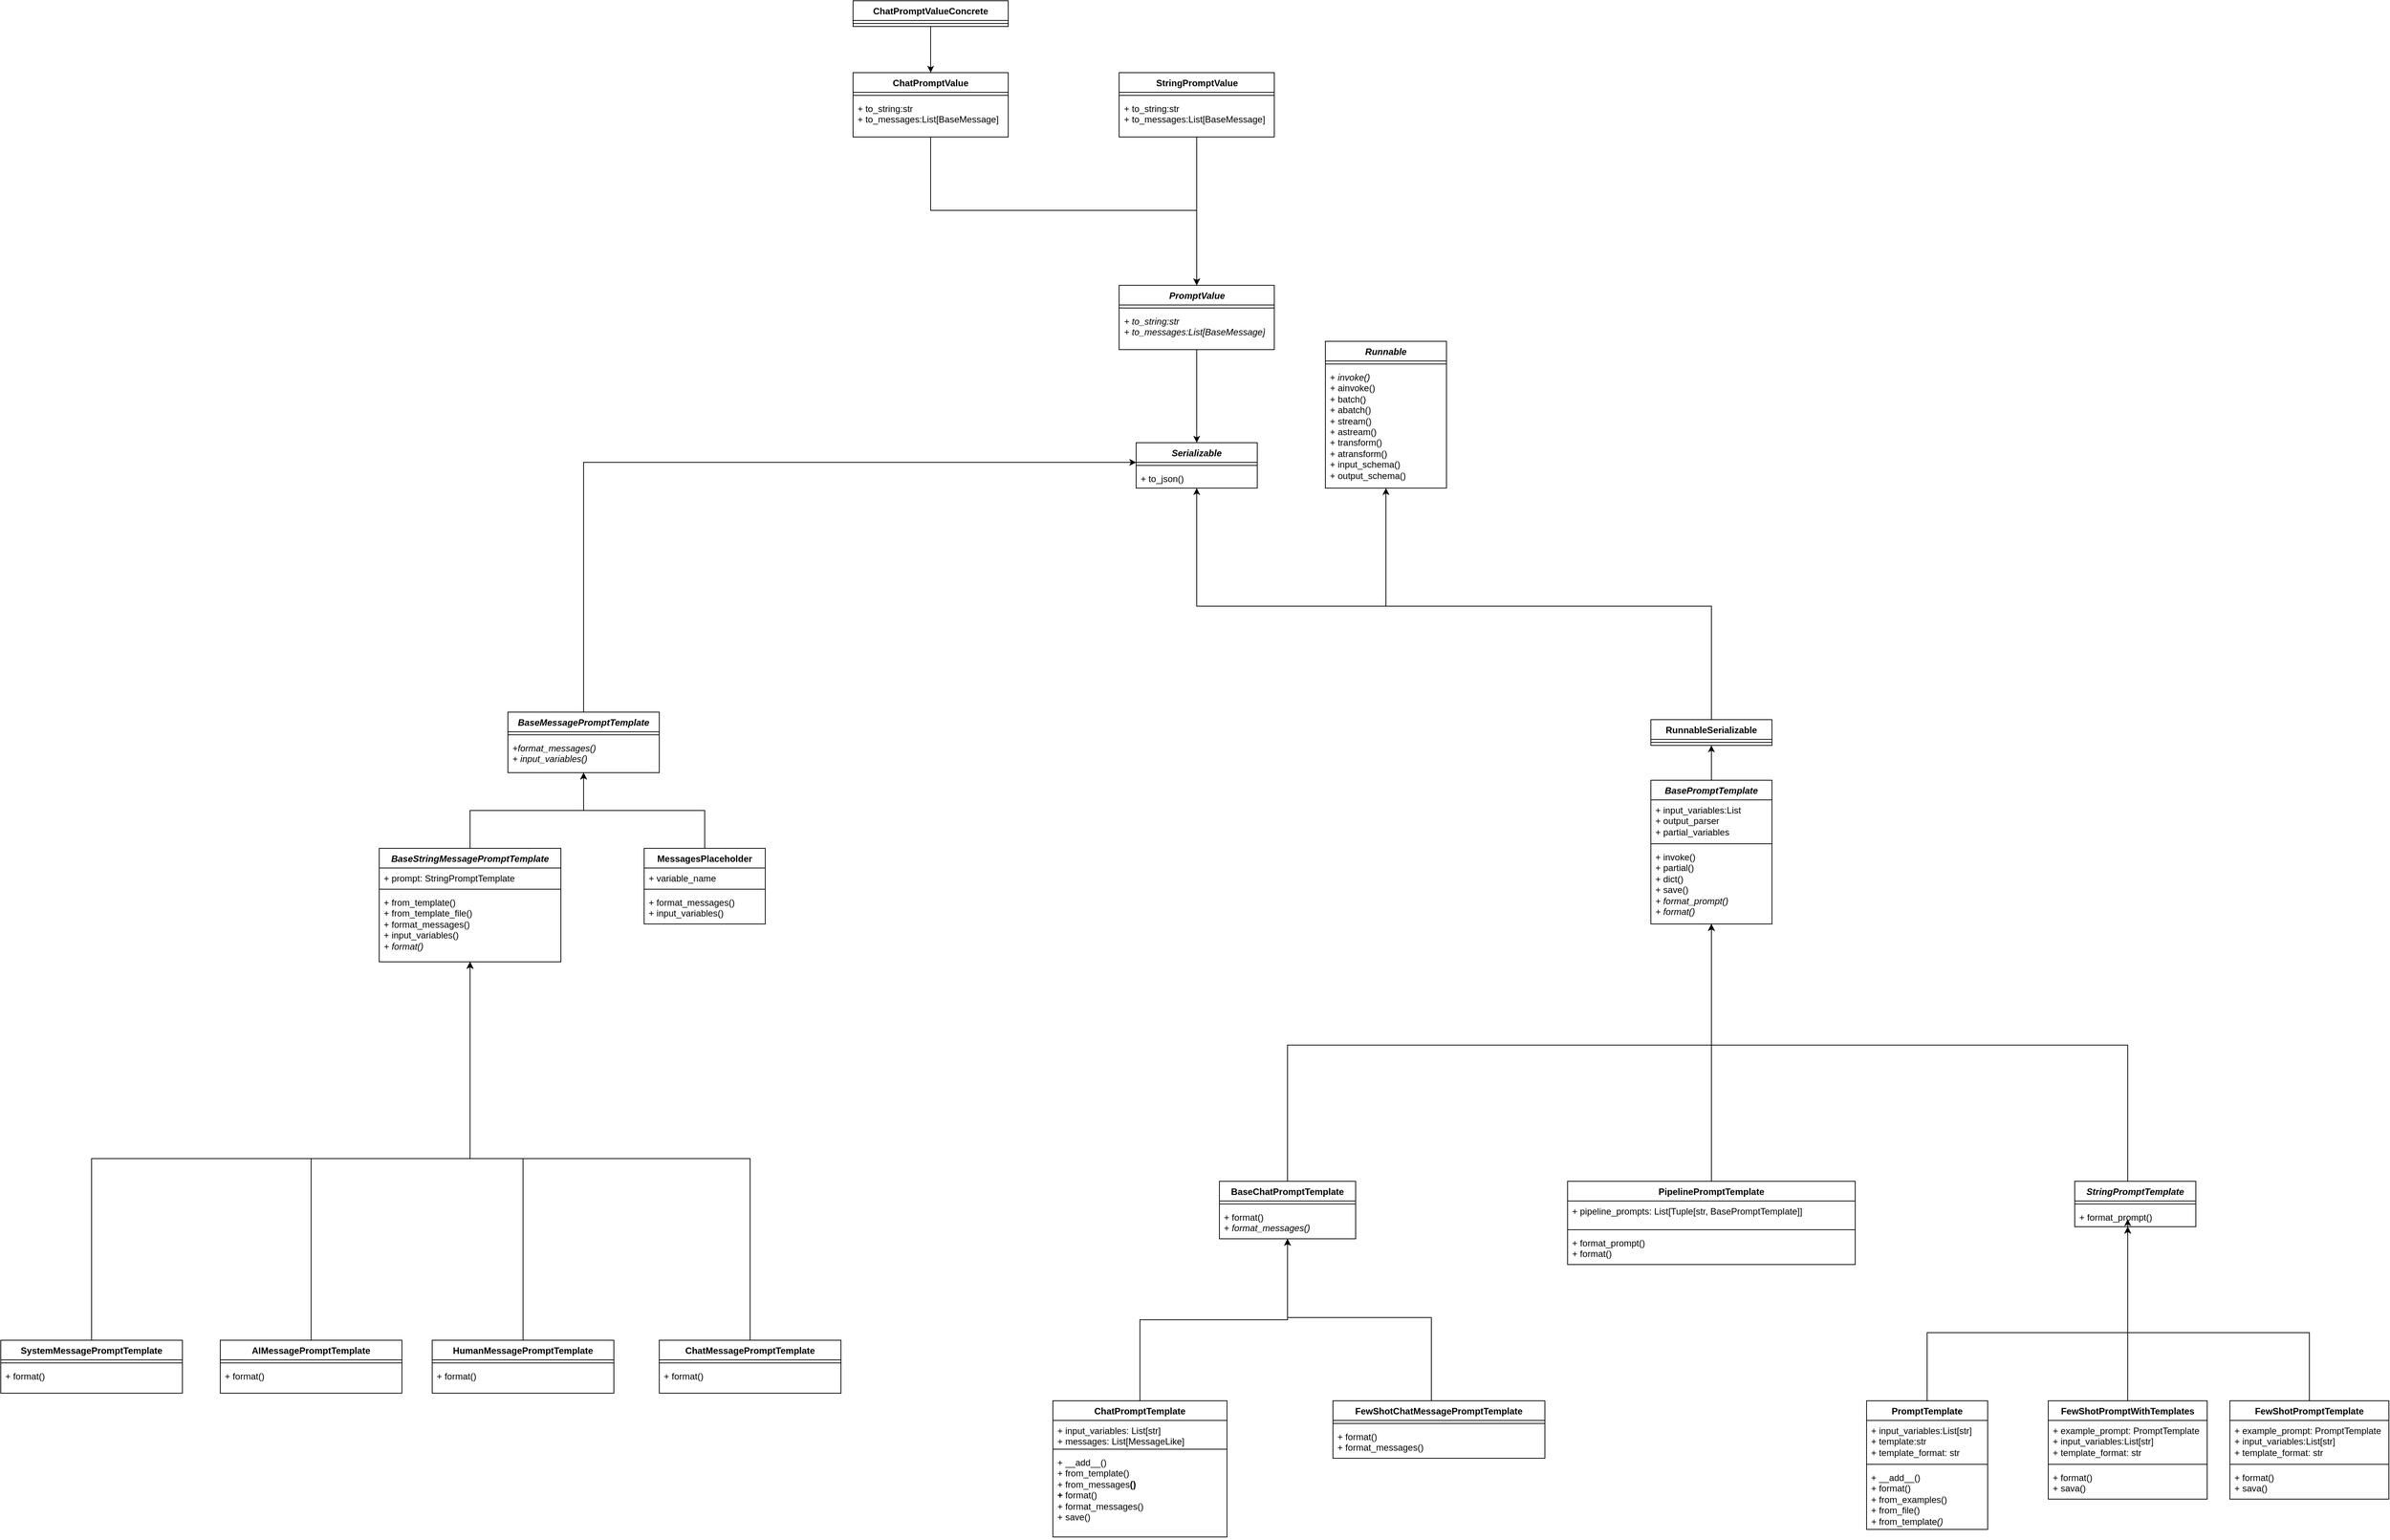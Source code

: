 <mxfile version="22.1.18" type="device">
  <diagram id="C5RBs43oDa-KdzZeNtuy" name="Page-1">
    <mxGraphModel dx="2632" dy="1774" grid="0" gridSize="10" guides="1" tooltips="1" connect="1" arrows="1" fold="1" page="0" pageScale="1" pageWidth="827" pageHeight="1169" math="0" shadow="0">
      <root>
        <mxCell id="WIyWlLk6GJQsqaUBKTNV-0" />
        <mxCell id="WIyWlLk6GJQsqaUBKTNV-1" parent="WIyWlLk6GJQsqaUBKTNV-0" />
        <mxCell id="KJHNV3jYbjOyEQVk-YHy-24" style="edgeStyle=orthogonalEdgeStyle;rounded=0;orthogonalLoop=1;jettySize=auto;html=1;" parent="WIyWlLk6GJQsqaUBKTNV-1" source="KJHNV3jYbjOyEQVk-YHy-4" target="KJHNV3jYbjOyEQVk-YHy-8" edge="1">
          <mxGeometry relative="1" as="geometry" />
        </mxCell>
        <mxCell id="KJHNV3jYbjOyEQVk-YHy-4" value="&lt;i&gt;BasePromptTemplate&lt;/i&gt;" style="swimlane;fontStyle=1;align=center;verticalAlign=top;childLayout=stackLayout;horizontal=1;startSize=26;horizontalStack=0;resizeParent=1;resizeParentMax=0;resizeLast=0;collapsible=1;marginBottom=0;whiteSpace=wrap;html=1;" parent="WIyWlLk6GJQsqaUBKTNV-1" vertex="1">
          <mxGeometry x="940" y="200" width="160" height="190" as="geometry">
            <mxRectangle x="210" y="280" width="100" height="30" as="alternateBounds" />
          </mxGeometry>
        </mxCell>
        <mxCell id="KJHNV3jYbjOyEQVk-YHy-5" value="+&amp;nbsp;input_variables:List&lt;br&gt;+&amp;nbsp;output_parser&lt;br&gt;+&amp;nbsp;partial_variables" style="text;strokeColor=none;fillColor=none;align=left;verticalAlign=top;spacingLeft=4;spacingRight=4;overflow=hidden;rotatable=0;points=[[0,0.5],[1,0.5]];portConstraint=eastwest;whiteSpace=wrap;html=1;" parent="KJHNV3jYbjOyEQVk-YHy-4" vertex="1">
          <mxGeometry y="26" width="160" height="54" as="geometry" />
        </mxCell>
        <mxCell id="KJHNV3jYbjOyEQVk-YHy-6" value="" style="line;strokeWidth=1;fillColor=none;align=left;verticalAlign=middle;spacingTop=-1;spacingLeft=3;spacingRight=3;rotatable=0;labelPosition=right;points=[];portConstraint=eastwest;strokeColor=inherit;" parent="KJHNV3jYbjOyEQVk-YHy-4" vertex="1">
          <mxGeometry y="80" width="160" height="8" as="geometry" />
        </mxCell>
        <mxCell id="KJHNV3jYbjOyEQVk-YHy-7" value="+&amp;nbsp;invoke()&lt;br&gt;+&amp;nbsp;partial()&lt;br&gt;+ dict()&lt;br&gt;+ save()&lt;br&gt;&lt;i&gt;+&amp;nbsp;format_prompt()&lt;br&gt;+ format()&lt;/i&gt;" style="text;strokeColor=none;fillColor=none;align=left;verticalAlign=top;spacingLeft=4;spacingRight=4;overflow=hidden;rotatable=0;points=[[0,0.5],[1,0.5]];portConstraint=eastwest;whiteSpace=wrap;html=1;" parent="KJHNV3jYbjOyEQVk-YHy-4" vertex="1">
          <mxGeometry y="88" width="160" height="102" as="geometry" />
        </mxCell>
        <mxCell id="KJHNV3jYbjOyEQVk-YHy-120" style="edgeStyle=orthogonalEdgeStyle;rounded=0;orthogonalLoop=1;jettySize=auto;html=1;" parent="WIyWlLk6GJQsqaUBKTNV-1" source="KJHNV3jYbjOyEQVk-YHy-8" target="KJHNV3jYbjOyEQVk-YHy-16" edge="1">
          <mxGeometry relative="1" as="geometry">
            <Array as="points">
              <mxPoint x="1020" y="-30" />
              <mxPoint x="340" y="-30" />
            </Array>
          </mxGeometry>
        </mxCell>
        <mxCell id="KJHNV3jYbjOyEQVk-YHy-121" style="edgeStyle=orthogonalEdgeStyle;rounded=0;orthogonalLoop=1;jettySize=auto;html=1;" parent="WIyWlLk6GJQsqaUBKTNV-1" source="KJHNV3jYbjOyEQVk-YHy-8" target="KJHNV3jYbjOyEQVk-YHy-12" edge="1">
          <mxGeometry relative="1" as="geometry">
            <Array as="points">
              <mxPoint x="1020" y="-30" />
              <mxPoint x="590" y="-30" />
            </Array>
          </mxGeometry>
        </mxCell>
        <mxCell id="KJHNV3jYbjOyEQVk-YHy-8" value="RunnableSerializable" style="swimlane;fontStyle=1;align=center;verticalAlign=top;childLayout=stackLayout;horizontal=1;startSize=26;horizontalStack=0;resizeParent=1;resizeParentMax=0;resizeLast=0;collapsible=1;marginBottom=0;whiteSpace=wrap;html=1;" parent="WIyWlLk6GJQsqaUBKTNV-1" vertex="1">
          <mxGeometry x="940" y="120" width="160" height="34" as="geometry">
            <mxRectangle x="210" y="280" width="100" height="30" as="alternateBounds" />
          </mxGeometry>
        </mxCell>
        <mxCell id="KJHNV3jYbjOyEQVk-YHy-10" value="" style="line;strokeWidth=1;fillColor=none;align=left;verticalAlign=middle;spacingTop=-1;spacingLeft=3;spacingRight=3;rotatable=0;labelPosition=right;points=[];portConstraint=eastwest;strokeColor=inherit;" parent="KJHNV3jYbjOyEQVk-YHy-8" vertex="1">
          <mxGeometry y="26" width="160" height="8" as="geometry" />
        </mxCell>
        <mxCell id="KJHNV3jYbjOyEQVk-YHy-12" value="&lt;i&gt;Runnable&lt;/i&gt;" style="swimlane;fontStyle=1;align=center;verticalAlign=top;childLayout=stackLayout;horizontal=1;startSize=26;horizontalStack=0;resizeParent=1;resizeParentMax=0;resizeLast=0;collapsible=1;marginBottom=0;whiteSpace=wrap;html=1;" parent="WIyWlLk6GJQsqaUBKTNV-1" vertex="1">
          <mxGeometry x="510" y="-380" width="160" height="194" as="geometry">
            <mxRectangle x="210" y="280" width="100" height="30" as="alternateBounds" />
          </mxGeometry>
        </mxCell>
        <mxCell id="KJHNV3jYbjOyEQVk-YHy-14" value="" style="line;strokeWidth=1;fillColor=none;align=left;verticalAlign=middle;spacingTop=-1;spacingLeft=3;spacingRight=3;rotatable=0;labelPosition=right;points=[];portConstraint=eastwest;strokeColor=inherit;" parent="KJHNV3jYbjOyEQVk-YHy-12" vertex="1">
          <mxGeometry y="26" width="160" height="8" as="geometry" />
        </mxCell>
        <mxCell id="KJHNV3jYbjOyEQVk-YHy-15" value="+&amp;nbsp;&lt;i&gt;invoke()&lt;br&gt;+&amp;nbsp;&lt;/i&gt;ainvoke()&lt;br&gt;+&amp;nbsp;batch()&lt;br&gt;+&amp;nbsp;abatch()&lt;br&gt;+&amp;nbsp;stream()&lt;br&gt;+&amp;nbsp;astream()&lt;br&gt;+&amp;nbsp;transform()&lt;br&gt;+&amp;nbsp;atransform()&lt;br&gt;+&amp;nbsp;input_schema()&lt;br&gt;+ output_schema()" style="text;strokeColor=none;fillColor=none;align=left;verticalAlign=top;spacingLeft=4;spacingRight=4;overflow=hidden;rotatable=0;points=[[0,0.5],[1,0.5]];portConstraint=eastwest;whiteSpace=wrap;html=1;" parent="KJHNV3jYbjOyEQVk-YHy-12" vertex="1">
          <mxGeometry y="34" width="160" height="160" as="geometry" />
        </mxCell>
        <mxCell id="KJHNV3jYbjOyEQVk-YHy-16" value="&lt;i&gt;Serializable&lt;/i&gt;" style="swimlane;fontStyle=1;align=center;verticalAlign=top;childLayout=stackLayout;horizontal=1;startSize=26;horizontalStack=0;resizeParent=1;resizeParentMax=0;resizeLast=0;collapsible=1;marginBottom=0;whiteSpace=wrap;html=1;" parent="WIyWlLk6GJQsqaUBKTNV-1" vertex="1">
          <mxGeometry x="260" y="-246" width="160" height="60" as="geometry">
            <mxRectangle x="210" y="280" width="100" height="30" as="alternateBounds" />
          </mxGeometry>
        </mxCell>
        <mxCell id="KJHNV3jYbjOyEQVk-YHy-18" value="" style="line;strokeWidth=1;fillColor=none;align=left;verticalAlign=middle;spacingTop=-1;spacingLeft=3;spacingRight=3;rotatable=0;labelPosition=right;points=[];portConstraint=eastwest;strokeColor=inherit;" parent="KJHNV3jYbjOyEQVk-YHy-16" vertex="1">
          <mxGeometry y="26" width="160" height="8" as="geometry" />
        </mxCell>
        <mxCell id="KJHNV3jYbjOyEQVk-YHy-19" value="+&amp;nbsp;to_json()" style="text;strokeColor=none;fillColor=none;align=left;verticalAlign=top;spacingLeft=4;spacingRight=4;overflow=hidden;rotatable=0;points=[[0,0.5],[1,0.5]];portConstraint=eastwest;whiteSpace=wrap;html=1;" parent="KJHNV3jYbjOyEQVk-YHy-16" vertex="1">
          <mxGeometry y="34" width="160" height="26" as="geometry" />
        </mxCell>
        <mxCell id="KJHNV3jYbjOyEQVk-YHy-117" style="edgeStyle=orthogonalEdgeStyle;rounded=0;orthogonalLoop=1;jettySize=auto;html=1;" parent="WIyWlLk6GJQsqaUBKTNV-1" source="KJHNV3jYbjOyEQVk-YHy-26" target="KJHNV3jYbjOyEQVk-YHy-4" edge="1">
          <mxGeometry relative="1" as="geometry">
            <Array as="points">
              <mxPoint x="1570" y="550" />
              <mxPoint x="1020" y="550" />
            </Array>
          </mxGeometry>
        </mxCell>
        <mxCell id="KJHNV3jYbjOyEQVk-YHy-26" value="&lt;i&gt;StringPromptTemplate&lt;/i&gt;" style="swimlane;fontStyle=1;align=center;verticalAlign=top;childLayout=stackLayout;horizontal=1;startSize=26;horizontalStack=0;resizeParent=1;resizeParentMax=0;resizeLast=0;collapsible=1;marginBottom=0;whiteSpace=wrap;html=1;" parent="WIyWlLk6GJQsqaUBKTNV-1" vertex="1">
          <mxGeometry x="1500" y="730" width="160" height="60" as="geometry">
            <mxRectangle x="210" y="280" width="100" height="30" as="alternateBounds" />
          </mxGeometry>
        </mxCell>
        <mxCell id="KJHNV3jYbjOyEQVk-YHy-28" value="" style="line;strokeWidth=1;fillColor=none;align=left;verticalAlign=middle;spacingTop=-1;spacingLeft=3;spacingRight=3;rotatable=0;labelPosition=right;points=[];portConstraint=eastwest;strokeColor=inherit;" parent="KJHNV3jYbjOyEQVk-YHy-26" vertex="1">
          <mxGeometry y="26" width="160" height="8" as="geometry" />
        </mxCell>
        <mxCell id="KJHNV3jYbjOyEQVk-YHy-29" value="+&amp;nbsp;format_prompt()" style="text;strokeColor=none;fillColor=none;align=left;verticalAlign=top;spacingLeft=4;spacingRight=4;overflow=hidden;rotatable=0;points=[[0,0.5],[1,0.5]];portConstraint=eastwest;whiteSpace=wrap;html=1;" parent="KJHNV3jYbjOyEQVk-YHy-26" vertex="1">
          <mxGeometry y="34" width="160" height="26" as="geometry" />
        </mxCell>
        <mxCell id="KJHNV3jYbjOyEQVk-YHy-54" style="edgeStyle=orthogonalEdgeStyle;rounded=0;orthogonalLoop=1;jettySize=auto;html=1;" parent="WIyWlLk6GJQsqaUBKTNV-1" source="KJHNV3jYbjOyEQVk-YHy-31" target="KJHNV3jYbjOyEQVk-YHy-26" edge="1">
          <mxGeometry relative="1" as="geometry">
            <Array as="points">
              <mxPoint x="1305" y="930" />
              <mxPoint x="1570" y="930" />
            </Array>
          </mxGeometry>
        </mxCell>
        <mxCell id="KJHNV3jYbjOyEQVk-YHy-31" value="PromptTemplate" style="swimlane;fontStyle=1;align=center;verticalAlign=top;childLayout=stackLayout;horizontal=1;startSize=26;horizontalStack=0;resizeParent=1;resizeParentMax=0;resizeLast=0;collapsible=1;marginBottom=0;whiteSpace=wrap;html=1;" parent="WIyWlLk6GJQsqaUBKTNV-1" vertex="1">
          <mxGeometry x="1225" y="1020" width="160" height="170" as="geometry">
            <mxRectangle x="210" y="280" width="100" height="30" as="alternateBounds" />
          </mxGeometry>
        </mxCell>
        <mxCell id="KJHNV3jYbjOyEQVk-YHy-32" value="+&amp;nbsp;input_variables:List[str]&lt;br&gt;+&amp;nbsp;template:str&lt;br&gt;+&amp;nbsp;template_format: str&amp;nbsp;" style="text;strokeColor=none;fillColor=none;align=left;verticalAlign=top;spacingLeft=4;spacingRight=4;overflow=hidden;rotatable=0;points=[[0,0.5],[1,0.5]];portConstraint=eastwest;whiteSpace=wrap;html=1;" parent="KJHNV3jYbjOyEQVk-YHy-31" vertex="1">
          <mxGeometry y="26" width="160" height="54" as="geometry" />
        </mxCell>
        <mxCell id="KJHNV3jYbjOyEQVk-YHy-33" value="" style="line;strokeWidth=1;fillColor=none;align=left;verticalAlign=middle;spacingTop=-1;spacingLeft=3;spacingRight=3;rotatable=0;labelPosition=right;points=[];portConstraint=eastwest;strokeColor=inherit;" parent="KJHNV3jYbjOyEQVk-YHy-31" vertex="1">
          <mxGeometry y="80" width="160" height="8" as="geometry" />
        </mxCell>
        <mxCell id="KJHNV3jYbjOyEQVk-YHy-34" value="+&amp;nbsp;__add__&lt;span style=&quot;background-color: initial;&quot;&gt;()&lt;/span&gt;&lt;br&gt;+&amp;nbsp;format&lt;span style=&quot;background-color: initial;&quot;&gt;()&lt;/span&gt;&lt;br&gt;+&amp;nbsp;from_examples()&lt;br&gt;+&amp;nbsp;from_file&lt;span style=&quot;background-color: initial;&quot;&gt;()&lt;/span&gt;&lt;br&gt;&lt;i&gt;+&amp;nbsp;&lt;/i&gt;from_template&lt;i style=&quot;background-color: initial;&quot;&gt;()&lt;/i&gt;" style="text;strokeColor=none;fillColor=none;align=left;verticalAlign=top;spacingLeft=4;spacingRight=4;overflow=hidden;rotatable=0;points=[[0,0.5],[1,0.5]];portConstraint=eastwest;whiteSpace=wrap;html=1;" parent="KJHNV3jYbjOyEQVk-YHy-31" vertex="1">
          <mxGeometry y="88" width="160" height="82" as="geometry" />
        </mxCell>
        <mxCell id="KJHNV3jYbjOyEQVk-YHy-116" style="edgeStyle=orthogonalEdgeStyle;rounded=0;orthogonalLoop=1;jettySize=auto;html=1;" parent="WIyWlLk6GJQsqaUBKTNV-1" source="KJHNV3jYbjOyEQVk-YHy-36" target="KJHNV3jYbjOyEQVk-YHy-4" edge="1">
          <mxGeometry relative="1" as="geometry" />
        </mxCell>
        <mxCell id="KJHNV3jYbjOyEQVk-YHy-36" value="PipelinePromptTemplate" style="swimlane;fontStyle=1;align=center;verticalAlign=top;childLayout=stackLayout;horizontal=1;startSize=26;horizontalStack=0;resizeParent=1;resizeParentMax=0;resizeLast=0;collapsible=1;marginBottom=0;whiteSpace=wrap;html=1;" parent="WIyWlLk6GJQsqaUBKTNV-1" vertex="1">
          <mxGeometry x="830" y="730" width="380" height="110" as="geometry">
            <mxRectangle x="210" y="280" width="100" height="30" as="alternateBounds" />
          </mxGeometry>
        </mxCell>
        <mxCell id="KJHNV3jYbjOyEQVk-YHy-37" value="+ pipeline_prompts: List[Tuple[str, BasePromptTemplate]]" style="text;strokeColor=none;fillColor=none;align=left;verticalAlign=top;spacingLeft=4;spacingRight=4;overflow=hidden;rotatable=0;points=[[0,0.5],[1,0.5]];portConstraint=eastwest;whiteSpace=wrap;html=1;" parent="KJHNV3jYbjOyEQVk-YHy-36" vertex="1">
          <mxGeometry y="26" width="380" height="34" as="geometry" />
        </mxCell>
        <mxCell id="KJHNV3jYbjOyEQVk-YHy-38" value="" style="line;strokeWidth=1;fillColor=none;align=left;verticalAlign=middle;spacingTop=-1;spacingLeft=3;spacingRight=3;rotatable=0;labelPosition=right;points=[];portConstraint=eastwest;strokeColor=inherit;" parent="KJHNV3jYbjOyEQVk-YHy-36" vertex="1">
          <mxGeometry y="60" width="380" height="8" as="geometry" />
        </mxCell>
        <mxCell id="KJHNV3jYbjOyEQVk-YHy-39" value="+ format_prompt()&lt;br&gt;+&amp;nbsp;format()" style="text;strokeColor=none;fillColor=none;align=left;verticalAlign=top;spacingLeft=4;spacingRight=4;overflow=hidden;rotatable=0;points=[[0,0.5],[1,0.5]];portConstraint=eastwest;whiteSpace=wrap;html=1;" parent="KJHNV3jYbjOyEQVk-YHy-36" vertex="1">
          <mxGeometry y="68" width="380" height="42" as="geometry" />
        </mxCell>
        <mxCell id="KJHNV3jYbjOyEQVk-YHy-119" style="edgeStyle=orthogonalEdgeStyle;rounded=0;orthogonalLoop=1;jettySize=auto;html=1;" parent="WIyWlLk6GJQsqaUBKTNV-1" source="KJHNV3jYbjOyEQVk-YHy-41" edge="1">
          <mxGeometry relative="1" as="geometry">
            <mxPoint x="1570" y="780" as="targetPoint" />
          </mxGeometry>
        </mxCell>
        <mxCell id="KJHNV3jYbjOyEQVk-YHy-41" value="FewShotPromptWithTemplates" style="swimlane;fontStyle=1;align=center;verticalAlign=top;childLayout=stackLayout;horizontal=1;startSize=26;horizontalStack=0;resizeParent=1;resizeParentMax=0;resizeLast=0;collapsible=1;marginBottom=0;whiteSpace=wrap;html=1;" parent="WIyWlLk6GJQsqaUBKTNV-1" vertex="1">
          <mxGeometry x="1465" y="1020" width="210" height="130" as="geometry">
            <mxRectangle x="210" y="280" width="100" height="30" as="alternateBounds" />
          </mxGeometry>
        </mxCell>
        <mxCell id="KJHNV3jYbjOyEQVk-YHy-42" value="+&amp;nbsp;example_prompt: PromptTemplate&lt;br&gt;+&amp;nbsp;input_variables:List[str]&lt;br&gt;+&amp;nbsp;template_format&lt;span style=&quot;background-color: initial;&quot;&gt;: str&amp;nbsp;&lt;/span&gt;" style="text;strokeColor=none;fillColor=none;align=left;verticalAlign=top;spacingLeft=4;spacingRight=4;overflow=hidden;rotatable=0;points=[[0,0.5],[1,0.5]];portConstraint=eastwest;whiteSpace=wrap;html=1;" parent="KJHNV3jYbjOyEQVk-YHy-41" vertex="1">
          <mxGeometry y="26" width="210" height="54" as="geometry" />
        </mxCell>
        <mxCell id="KJHNV3jYbjOyEQVk-YHy-43" value="" style="line;strokeWidth=1;fillColor=none;align=left;verticalAlign=middle;spacingTop=-1;spacingLeft=3;spacingRight=3;rotatable=0;labelPosition=right;points=[];portConstraint=eastwest;strokeColor=inherit;" parent="KJHNV3jYbjOyEQVk-YHy-41" vertex="1">
          <mxGeometry y="80" width="210" height="8" as="geometry" />
        </mxCell>
        <mxCell id="KJHNV3jYbjOyEQVk-YHy-44" value="+&amp;nbsp;format&lt;span style=&quot;background-color: initial;&quot;&gt;()&lt;/span&gt;&lt;br&gt;+ sava()" style="text;strokeColor=none;fillColor=none;align=left;verticalAlign=top;spacingLeft=4;spacingRight=4;overflow=hidden;rotatable=0;points=[[0,0.5],[1,0.5]];portConstraint=eastwest;whiteSpace=wrap;html=1;" parent="KJHNV3jYbjOyEQVk-YHy-41" vertex="1">
          <mxGeometry y="88" width="210" height="42" as="geometry" />
        </mxCell>
        <mxCell id="KJHNV3jYbjOyEQVk-YHy-55" style="edgeStyle=orthogonalEdgeStyle;rounded=0;orthogonalLoop=1;jettySize=auto;html=1;" parent="WIyWlLk6GJQsqaUBKTNV-1" source="KJHNV3jYbjOyEQVk-YHy-47" target="KJHNV3jYbjOyEQVk-YHy-26" edge="1">
          <mxGeometry relative="1" as="geometry">
            <Array as="points">
              <mxPoint x="1810" y="930" />
              <mxPoint x="1570" y="930" />
            </Array>
          </mxGeometry>
        </mxCell>
        <mxCell id="KJHNV3jYbjOyEQVk-YHy-47" value="FewShotPromptTemplate" style="swimlane;fontStyle=1;align=center;verticalAlign=top;childLayout=stackLayout;horizontal=1;startSize=26;horizontalStack=0;resizeParent=1;resizeParentMax=0;resizeLast=0;collapsible=1;marginBottom=0;whiteSpace=wrap;html=1;" parent="WIyWlLk6GJQsqaUBKTNV-1" vertex="1">
          <mxGeometry x="1705" y="1020" width="210" height="130" as="geometry">
            <mxRectangle x="210" y="280" width="100" height="30" as="alternateBounds" />
          </mxGeometry>
        </mxCell>
        <mxCell id="KJHNV3jYbjOyEQVk-YHy-48" value="+&amp;nbsp;example_prompt: PromptTemplate&lt;br&gt;+&amp;nbsp;input_variables:List[str]&lt;br&gt;+&amp;nbsp;template_format&lt;span style=&quot;background-color: initial;&quot;&gt;: str&amp;nbsp;&lt;/span&gt;" style="text;strokeColor=none;fillColor=none;align=left;verticalAlign=top;spacingLeft=4;spacingRight=4;overflow=hidden;rotatable=0;points=[[0,0.5],[1,0.5]];portConstraint=eastwest;whiteSpace=wrap;html=1;" parent="KJHNV3jYbjOyEQVk-YHy-47" vertex="1">
          <mxGeometry y="26" width="210" height="54" as="geometry" />
        </mxCell>
        <mxCell id="KJHNV3jYbjOyEQVk-YHy-49" value="" style="line;strokeWidth=1;fillColor=none;align=left;verticalAlign=middle;spacingTop=-1;spacingLeft=3;spacingRight=3;rotatable=0;labelPosition=right;points=[];portConstraint=eastwest;strokeColor=inherit;" parent="KJHNV3jYbjOyEQVk-YHy-47" vertex="1">
          <mxGeometry y="80" width="210" height="8" as="geometry" />
        </mxCell>
        <mxCell id="KJHNV3jYbjOyEQVk-YHy-50" value="+&amp;nbsp;format&lt;span style=&quot;background-color: initial;&quot;&gt;()&lt;/span&gt;&lt;br&gt;+ sava()" style="text;strokeColor=none;fillColor=none;align=left;verticalAlign=top;spacingLeft=4;spacingRight=4;overflow=hidden;rotatable=0;points=[[0,0.5],[1,0.5]];portConstraint=eastwest;whiteSpace=wrap;html=1;" parent="KJHNV3jYbjOyEQVk-YHy-47" vertex="1">
          <mxGeometry y="88" width="210" height="42" as="geometry" />
        </mxCell>
        <mxCell id="KJHNV3jYbjOyEQVk-YHy-60" style="edgeStyle=orthogonalEdgeStyle;rounded=0;orthogonalLoop=1;jettySize=auto;html=1;" parent="WIyWlLk6GJQsqaUBKTNV-1" source="KJHNV3jYbjOyEQVk-YHy-56" target="KJHNV3jYbjOyEQVk-YHy-16" edge="1">
          <mxGeometry relative="1" as="geometry">
            <Array as="points">
              <mxPoint x="-470" y="-220" />
            </Array>
          </mxGeometry>
        </mxCell>
        <mxCell id="KJHNV3jYbjOyEQVk-YHy-56" value="&lt;i&gt;BaseMessagePromptTemplate&lt;/i&gt;" style="swimlane;fontStyle=1;align=center;verticalAlign=top;childLayout=stackLayout;horizontal=1;startSize=26;horizontalStack=0;resizeParent=1;resizeParentMax=0;resizeLast=0;collapsible=1;marginBottom=0;whiteSpace=wrap;html=1;" parent="WIyWlLk6GJQsqaUBKTNV-1" vertex="1">
          <mxGeometry x="-570" y="110" width="200" height="80" as="geometry">
            <mxRectangle x="210" y="280" width="100" height="30" as="alternateBounds" />
          </mxGeometry>
        </mxCell>
        <mxCell id="KJHNV3jYbjOyEQVk-YHy-58" value="" style="line;strokeWidth=1;fillColor=none;align=left;verticalAlign=middle;spacingTop=-1;spacingLeft=3;spacingRight=3;rotatable=0;labelPosition=right;points=[];portConstraint=eastwest;strokeColor=inherit;" parent="KJHNV3jYbjOyEQVk-YHy-56" vertex="1">
          <mxGeometry y="26" width="200" height="8" as="geometry" />
        </mxCell>
        <mxCell id="KJHNV3jYbjOyEQVk-YHy-59" value="&lt;i&gt;+format_messages&lt;span style=&quot;background-color: initial;&quot;&gt;()&lt;/span&gt;&lt;br&gt;+&amp;nbsp;input_variables&lt;span style=&quot;background-color: initial;&quot;&gt;()&lt;/span&gt;&lt;/i&gt;" style="text;strokeColor=none;fillColor=none;align=left;verticalAlign=top;spacingLeft=4;spacingRight=4;overflow=hidden;rotatable=0;points=[[0,0.5],[1,0.5]];portConstraint=eastwest;whiteSpace=wrap;html=1;" parent="KJHNV3jYbjOyEQVk-YHy-56" vertex="1">
          <mxGeometry y="34" width="200" height="46" as="geometry" />
        </mxCell>
        <mxCell id="KJHNV3jYbjOyEQVk-YHy-65" style="edgeStyle=orthogonalEdgeStyle;rounded=0;orthogonalLoop=1;jettySize=auto;html=1;" parent="WIyWlLk6GJQsqaUBKTNV-1" source="KJHNV3jYbjOyEQVk-YHy-61" target="KJHNV3jYbjOyEQVk-YHy-56" edge="1">
          <mxGeometry relative="1" as="geometry" />
        </mxCell>
        <mxCell id="KJHNV3jYbjOyEQVk-YHy-61" value="MessagesPlaceholder" style="swimlane;fontStyle=1;align=center;verticalAlign=top;childLayout=stackLayout;horizontal=1;startSize=26;horizontalStack=0;resizeParent=1;resizeParentMax=0;resizeLast=0;collapsible=1;marginBottom=0;whiteSpace=wrap;html=1;" parent="WIyWlLk6GJQsqaUBKTNV-1" vertex="1">
          <mxGeometry x="-390" y="290" width="160" height="100" as="geometry">
            <mxRectangle x="210" y="280" width="100" height="30" as="alternateBounds" />
          </mxGeometry>
        </mxCell>
        <mxCell id="KJHNV3jYbjOyEQVk-YHy-62" value="+&amp;nbsp;variable_name" style="text;strokeColor=none;fillColor=none;align=left;verticalAlign=top;spacingLeft=4;spacingRight=4;overflow=hidden;rotatable=0;points=[[0,0.5],[1,0.5]];portConstraint=eastwest;whiteSpace=wrap;html=1;" parent="KJHNV3jYbjOyEQVk-YHy-61" vertex="1">
          <mxGeometry y="26" width="160" height="24" as="geometry" />
        </mxCell>
        <mxCell id="KJHNV3jYbjOyEQVk-YHy-63" value="" style="line;strokeWidth=1;fillColor=none;align=left;verticalAlign=middle;spacingTop=-1;spacingLeft=3;spacingRight=3;rotatable=0;labelPosition=right;points=[];portConstraint=eastwest;strokeColor=inherit;" parent="KJHNV3jYbjOyEQVk-YHy-61" vertex="1">
          <mxGeometry y="50" width="160" height="8" as="geometry" />
        </mxCell>
        <mxCell id="KJHNV3jYbjOyEQVk-YHy-64" value="+&amp;nbsp;format_messages&lt;span style=&quot;background-color: initial;&quot;&gt;()&lt;/span&gt;&lt;br&gt;+&amp;nbsp;input_variables&lt;span style=&quot;background-color: initial;&quot;&gt;()&lt;/span&gt;" style="text;strokeColor=none;fillColor=none;align=left;verticalAlign=top;spacingLeft=4;spacingRight=4;overflow=hidden;rotatable=0;points=[[0,0.5],[1,0.5]];portConstraint=eastwest;whiteSpace=wrap;html=1;" parent="KJHNV3jYbjOyEQVk-YHy-61" vertex="1">
          <mxGeometry y="58" width="160" height="42" as="geometry" />
        </mxCell>
        <mxCell id="KJHNV3jYbjOyEQVk-YHy-70" style="edgeStyle=orthogonalEdgeStyle;rounded=0;orthogonalLoop=1;jettySize=auto;html=1;" parent="WIyWlLk6GJQsqaUBKTNV-1" source="KJHNV3jYbjOyEQVk-YHy-66" target="KJHNV3jYbjOyEQVk-YHy-56" edge="1">
          <mxGeometry relative="1" as="geometry" />
        </mxCell>
        <mxCell id="KJHNV3jYbjOyEQVk-YHy-66" value="BaseStringMessagePromptTemplate" style="swimlane;fontStyle=3;align=center;verticalAlign=top;childLayout=stackLayout;horizontal=1;startSize=26;horizontalStack=0;resizeParent=1;resizeParentMax=0;resizeLast=0;collapsible=1;marginBottom=0;whiteSpace=wrap;html=1;" parent="WIyWlLk6GJQsqaUBKTNV-1" vertex="1">
          <mxGeometry x="-740" y="290" width="240" height="150" as="geometry">
            <mxRectangle x="210" y="280" width="100" height="30" as="alternateBounds" />
          </mxGeometry>
        </mxCell>
        <mxCell id="KJHNV3jYbjOyEQVk-YHy-67" value="+ prompt: StringPromptTemplate" style="text;strokeColor=none;fillColor=none;align=left;verticalAlign=top;spacingLeft=4;spacingRight=4;overflow=hidden;rotatable=0;points=[[0,0.5],[1,0.5]];portConstraint=eastwest;whiteSpace=wrap;html=1;" parent="KJHNV3jYbjOyEQVk-YHy-66" vertex="1">
          <mxGeometry y="26" width="240" height="24" as="geometry" />
        </mxCell>
        <mxCell id="KJHNV3jYbjOyEQVk-YHy-68" value="" style="line;strokeWidth=1;fillColor=none;align=left;verticalAlign=middle;spacingTop=-1;spacingLeft=3;spacingRight=3;rotatable=0;labelPosition=right;points=[];portConstraint=eastwest;strokeColor=inherit;" parent="KJHNV3jYbjOyEQVk-YHy-66" vertex="1">
          <mxGeometry y="50" width="240" height="8" as="geometry" />
        </mxCell>
        <mxCell id="KJHNV3jYbjOyEQVk-YHy-69" value="+&amp;nbsp;from_template&lt;span style=&quot;background-color: initial;&quot;&gt;()&lt;/span&gt;&lt;br&gt;+&amp;nbsp;from_template_file&lt;span style=&quot;background-color: initial;&quot;&gt;()&lt;/span&gt;&lt;br&gt;+&amp;nbsp;format_messages&lt;span style=&quot;background-color: initial;&quot;&gt;()&lt;/span&gt;&lt;br&gt;+&amp;nbsp;input_variables&lt;span style=&quot;background-color: initial;&quot;&gt;()&lt;/span&gt;&lt;i&gt;&lt;br&gt;+ format()&lt;/i&gt;" style="text;strokeColor=none;fillColor=none;align=left;verticalAlign=top;spacingLeft=4;spacingRight=4;overflow=hidden;rotatable=0;points=[[0,0.5],[1,0.5]];portConstraint=eastwest;whiteSpace=wrap;html=1;" parent="KJHNV3jYbjOyEQVk-YHy-66" vertex="1">
          <mxGeometry y="58" width="240" height="92" as="geometry" />
        </mxCell>
        <mxCell id="KJHNV3jYbjOyEQVk-YHy-92" style="edgeStyle=orthogonalEdgeStyle;rounded=0;orthogonalLoop=1;jettySize=auto;html=1;" parent="WIyWlLk6GJQsqaUBKTNV-1" source="KJHNV3jYbjOyEQVk-YHy-71" target="KJHNV3jYbjOyEQVk-YHy-66" edge="1">
          <mxGeometry relative="1" as="geometry">
            <Array as="points">
              <mxPoint x="-250" y="700" />
              <mxPoint x="-620" y="700" />
            </Array>
          </mxGeometry>
        </mxCell>
        <mxCell id="KJHNV3jYbjOyEQVk-YHy-71" value="ChatMessagePromptTemplate" style="swimlane;fontStyle=1;align=center;verticalAlign=top;childLayout=stackLayout;horizontal=1;startSize=26;horizontalStack=0;resizeParent=1;resizeParentMax=0;resizeLast=0;collapsible=1;marginBottom=0;whiteSpace=wrap;html=1;" parent="WIyWlLk6GJQsqaUBKTNV-1" vertex="1">
          <mxGeometry x="-370" y="940" width="240" height="70" as="geometry">
            <mxRectangle x="210" y="280" width="100" height="30" as="alternateBounds" />
          </mxGeometry>
        </mxCell>
        <mxCell id="KJHNV3jYbjOyEQVk-YHy-73" value="" style="line;strokeWidth=1;fillColor=none;align=left;verticalAlign=middle;spacingTop=-1;spacingLeft=3;spacingRight=3;rotatable=0;labelPosition=right;points=[];portConstraint=eastwest;strokeColor=inherit;" parent="KJHNV3jYbjOyEQVk-YHy-71" vertex="1">
          <mxGeometry y="26" width="240" height="8" as="geometry" />
        </mxCell>
        <mxCell id="KJHNV3jYbjOyEQVk-YHy-74" value="&lt;span&gt;+ format()&lt;/span&gt;" style="text;strokeColor=none;fillColor=none;align=left;verticalAlign=top;spacingLeft=4;spacingRight=4;overflow=hidden;rotatable=0;points=[[0,0.5],[1,0.5]];portConstraint=eastwest;whiteSpace=wrap;html=1;fontStyle=0" parent="KJHNV3jYbjOyEQVk-YHy-71" vertex="1">
          <mxGeometry y="34" width="240" height="36" as="geometry" />
        </mxCell>
        <mxCell id="KJHNV3jYbjOyEQVk-YHy-91" style="edgeStyle=orthogonalEdgeStyle;rounded=0;orthogonalLoop=1;jettySize=auto;html=1;" parent="WIyWlLk6GJQsqaUBKTNV-1" source="KJHNV3jYbjOyEQVk-YHy-76" target="KJHNV3jYbjOyEQVk-YHy-66" edge="1">
          <mxGeometry relative="1" as="geometry">
            <Array as="points">
              <mxPoint x="-550" y="700" />
              <mxPoint x="-620" y="700" />
            </Array>
          </mxGeometry>
        </mxCell>
        <mxCell id="KJHNV3jYbjOyEQVk-YHy-76" value="HumanMessagePromptTemplate" style="swimlane;fontStyle=1;align=center;verticalAlign=top;childLayout=stackLayout;horizontal=1;startSize=26;horizontalStack=0;resizeParent=1;resizeParentMax=0;resizeLast=0;collapsible=1;marginBottom=0;whiteSpace=wrap;html=1;" parent="WIyWlLk6GJQsqaUBKTNV-1" vertex="1">
          <mxGeometry x="-670" y="940" width="240" height="70" as="geometry">
            <mxRectangle x="210" y="280" width="100" height="30" as="alternateBounds" />
          </mxGeometry>
        </mxCell>
        <mxCell id="KJHNV3jYbjOyEQVk-YHy-77" value="" style="line;strokeWidth=1;fillColor=none;align=left;verticalAlign=middle;spacingTop=-1;spacingLeft=3;spacingRight=3;rotatable=0;labelPosition=right;points=[];portConstraint=eastwest;strokeColor=inherit;" parent="KJHNV3jYbjOyEQVk-YHy-76" vertex="1">
          <mxGeometry y="26" width="240" height="8" as="geometry" />
        </mxCell>
        <mxCell id="KJHNV3jYbjOyEQVk-YHy-78" value="&lt;span&gt;+ format()&lt;/span&gt;" style="text;strokeColor=none;fillColor=none;align=left;verticalAlign=top;spacingLeft=4;spacingRight=4;overflow=hidden;rotatable=0;points=[[0,0.5],[1,0.5]];portConstraint=eastwest;whiteSpace=wrap;html=1;fontStyle=0" parent="KJHNV3jYbjOyEQVk-YHy-76" vertex="1">
          <mxGeometry y="34" width="240" height="36" as="geometry" />
        </mxCell>
        <mxCell id="KJHNV3jYbjOyEQVk-YHy-89" style="edgeStyle=orthogonalEdgeStyle;rounded=0;orthogonalLoop=1;jettySize=auto;html=1;" parent="WIyWlLk6GJQsqaUBKTNV-1" source="KJHNV3jYbjOyEQVk-YHy-80" target="KJHNV3jYbjOyEQVk-YHy-66" edge="1">
          <mxGeometry relative="1" as="geometry">
            <Array as="points">
              <mxPoint x="-830" y="700" />
              <mxPoint x="-620" y="700" />
            </Array>
          </mxGeometry>
        </mxCell>
        <mxCell id="KJHNV3jYbjOyEQVk-YHy-80" value="AIMessagePromptTemplate" style="swimlane;fontStyle=1;align=center;verticalAlign=top;childLayout=stackLayout;horizontal=1;startSize=26;horizontalStack=0;resizeParent=1;resizeParentMax=0;resizeLast=0;collapsible=1;marginBottom=0;whiteSpace=wrap;html=1;" parent="WIyWlLk6GJQsqaUBKTNV-1" vertex="1">
          <mxGeometry x="-950" y="940" width="240" height="70" as="geometry">
            <mxRectangle x="210" y="280" width="100" height="30" as="alternateBounds" />
          </mxGeometry>
        </mxCell>
        <mxCell id="KJHNV3jYbjOyEQVk-YHy-81" value="" style="line;strokeWidth=1;fillColor=none;align=left;verticalAlign=middle;spacingTop=-1;spacingLeft=3;spacingRight=3;rotatable=0;labelPosition=right;points=[];portConstraint=eastwest;strokeColor=inherit;" parent="KJHNV3jYbjOyEQVk-YHy-80" vertex="1">
          <mxGeometry y="26" width="240" height="8" as="geometry" />
        </mxCell>
        <mxCell id="KJHNV3jYbjOyEQVk-YHy-82" value="&lt;span&gt;+ format()&lt;/span&gt;" style="text;strokeColor=none;fillColor=none;align=left;verticalAlign=top;spacingLeft=4;spacingRight=4;overflow=hidden;rotatable=0;points=[[0,0.5],[1,0.5]];portConstraint=eastwest;whiteSpace=wrap;html=1;fontStyle=0" parent="KJHNV3jYbjOyEQVk-YHy-80" vertex="1">
          <mxGeometry y="34" width="240" height="36" as="geometry" />
        </mxCell>
        <mxCell id="KJHNV3jYbjOyEQVk-YHy-88" style="edgeStyle=orthogonalEdgeStyle;rounded=0;orthogonalLoop=1;jettySize=auto;html=1;" parent="WIyWlLk6GJQsqaUBKTNV-1" source="KJHNV3jYbjOyEQVk-YHy-83" target="KJHNV3jYbjOyEQVk-YHy-66" edge="1">
          <mxGeometry relative="1" as="geometry">
            <Array as="points">
              <mxPoint x="-1120" y="700" />
              <mxPoint x="-620" y="700" />
            </Array>
          </mxGeometry>
        </mxCell>
        <mxCell id="KJHNV3jYbjOyEQVk-YHy-83" value="SystemMessagePromptTemplate" style="swimlane;fontStyle=1;align=center;verticalAlign=top;childLayout=stackLayout;horizontal=1;startSize=26;horizontalStack=0;resizeParent=1;resizeParentMax=0;resizeLast=0;collapsible=1;marginBottom=0;whiteSpace=wrap;html=1;" parent="WIyWlLk6GJQsqaUBKTNV-1" vertex="1">
          <mxGeometry x="-1240" y="940" width="240" height="70" as="geometry">
            <mxRectangle x="210" y="280" width="100" height="30" as="alternateBounds" />
          </mxGeometry>
        </mxCell>
        <mxCell id="KJHNV3jYbjOyEQVk-YHy-84" value="" style="line;strokeWidth=1;fillColor=none;align=left;verticalAlign=middle;spacingTop=-1;spacingLeft=3;spacingRight=3;rotatable=0;labelPosition=right;points=[];portConstraint=eastwest;strokeColor=inherit;" parent="KJHNV3jYbjOyEQVk-YHy-83" vertex="1">
          <mxGeometry y="26" width="240" height="8" as="geometry" />
        </mxCell>
        <mxCell id="KJHNV3jYbjOyEQVk-YHy-85" value="&lt;span&gt;+ format()&lt;/span&gt;" style="text;strokeColor=none;fillColor=none;align=left;verticalAlign=top;spacingLeft=4;spacingRight=4;overflow=hidden;rotatable=0;points=[[0,0.5],[1,0.5]];portConstraint=eastwest;whiteSpace=wrap;html=1;fontStyle=0" parent="KJHNV3jYbjOyEQVk-YHy-83" vertex="1">
          <mxGeometry y="34" width="240" height="36" as="geometry" />
        </mxCell>
        <mxCell id="KJHNV3jYbjOyEQVk-YHy-118" style="edgeStyle=orthogonalEdgeStyle;rounded=0;orthogonalLoop=1;jettySize=auto;html=1;" parent="WIyWlLk6GJQsqaUBKTNV-1" source="KJHNV3jYbjOyEQVk-YHy-93" target="KJHNV3jYbjOyEQVk-YHy-4" edge="1">
          <mxGeometry relative="1" as="geometry">
            <Array as="points">
              <mxPoint x="460" y="550" />
              <mxPoint x="1020" y="550" />
            </Array>
          </mxGeometry>
        </mxCell>
        <mxCell id="KJHNV3jYbjOyEQVk-YHy-93" value="BaseChatPromptTemplate" style="swimlane;fontStyle=1;align=center;verticalAlign=top;childLayout=stackLayout;horizontal=1;startSize=26;horizontalStack=0;resizeParent=1;resizeParentMax=0;resizeLast=0;collapsible=1;marginBottom=0;whiteSpace=wrap;html=1;" parent="WIyWlLk6GJQsqaUBKTNV-1" vertex="1">
          <mxGeometry x="370" y="730" width="180" height="76" as="geometry">
            <mxRectangle x="210" y="280" width="100" height="30" as="alternateBounds" />
          </mxGeometry>
        </mxCell>
        <mxCell id="KJHNV3jYbjOyEQVk-YHy-95" value="" style="line;strokeWidth=1;fillColor=none;align=left;verticalAlign=middle;spacingTop=-1;spacingLeft=3;spacingRight=3;rotatable=0;labelPosition=right;points=[];portConstraint=eastwest;strokeColor=inherit;" parent="KJHNV3jYbjOyEQVk-YHy-93" vertex="1">
          <mxGeometry y="26" width="180" height="8" as="geometry" />
        </mxCell>
        <mxCell id="KJHNV3jYbjOyEQVk-YHy-96" value="+&amp;nbsp;format()&lt;br&gt;+&lt;i&gt;&amp;nbsp;format_messages()&lt;/i&gt;" style="text;strokeColor=none;fillColor=none;align=left;verticalAlign=top;spacingLeft=4;spacingRight=4;overflow=hidden;rotatable=0;points=[[0,0.5],[1,0.5]];portConstraint=eastwest;whiteSpace=wrap;html=1;" parent="KJHNV3jYbjOyEQVk-YHy-93" vertex="1">
          <mxGeometry y="34" width="180" height="42" as="geometry" />
        </mxCell>
        <mxCell id="KJHNV3jYbjOyEQVk-YHy-106" style="edgeStyle=orthogonalEdgeStyle;rounded=0;orthogonalLoop=1;jettySize=auto;html=1;" parent="WIyWlLk6GJQsqaUBKTNV-1" source="KJHNV3jYbjOyEQVk-YHy-102" target="KJHNV3jYbjOyEQVk-YHy-93" edge="1">
          <mxGeometry relative="1" as="geometry" />
        </mxCell>
        <mxCell id="KJHNV3jYbjOyEQVk-YHy-102" value="ChatPromptTemplate" style="swimlane;fontStyle=1;align=center;verticalAlign=top;childLayout=stackLayout;horizontal=1;startSize=26;horizontalStack=0;resizeParent=1;resizeParentMax=0;resizeLast=0;collapsible=1;marginBottom=0;whiteSpace=wrap;html=1;" parent="WIyWlLk6GJQsqaUBKTNV-1" vertex="1">
          <mxGeometry x="150" y="1020" width="230" height="180" as="geometry">
            <mxRectangle x="210" y="280" width="100" height="30" as="alternateBounds" />
          </mxGeometry>
        </mxCell>
        <mxCell id="KJHNV3jYbjOyEQVk-YHy-103" value="+ input_variables: List[str]&amp;nbsp;&lt;br&gt;+&amp;nbsp;messages: List[MessageLike]" style="text;strokeColor=none;fillColor=none;align=left;verticalAlign=top;spacingLeft=4;spacingRight=4;overflow=hidden;rotatable=0;points=[[0,0.5],[1,0.5]];portConstraint=eastwest;whiteSpace=wrap;html=1;" parent="KJHNV3jYbjOyEQVk-YHy-102" vertex="1">
          <mxGeometry y="26" width="230" height="34" as="geometry" />
        </mxCell>
        <mxCell id="KJHNV3jYbjOyEQVk-YHy-104" value="" style="line;strokeWidth=1;fillColor=none;align=left;verticalAlign=middle;spacingTop=-1;spacingLeft=3;spacingRight=3;rotatable=0;labelPosition=right;points=[];portConstraint=eastwest;strokeColor=inherit;" parent="KJHNV3jYbjOyEQVk-YHy-102" vertex="1">
          <mxGeometry y="60" width="230" height="8" as="geometry" />
        </mxCell>
        <mxCell id="KJHNV3jYbjOyEQVk-YHy-105" value="+&amp;nbsp;__add__()&lt;br&gt;+&amp;nbsp;from_template()&lt;br&gt;+&amp;nbsp;from_messages&lt;b&gt;()&lt;br&gt;+&amp;nbsp;&lt;/b&gt;format()&lt;br&gt;+&amp;nbsp;format_messages()&lt;br&gt;+&amp;nbsp;save()" style="text;strokeColor=none;fillColor=none;align=left;verticalAlign=top;spacingLeft=4;spacingRight=4;overflow=hidden;rotatable=0;points=[[0,0.5],[1,0.5]];portConstraint=eastwest;whiteSpace=wrap;html=1;" parent="KJHNV3jYbjOyEQVk-YHy-102" vertex="1">
          <mxGeometry y="68" width="230" height="112" as="geometry" />
        </mxCell>
        <mxCell id="KJHNV3jYbjOyEQVk-YHy-115" style="edgeStyle=orthogonalEdgeStyle;rounded=0;orthogonalLoop=1;jettySize=auto;html=1;" parent="WIyWlLk6GJQsqaUBKTNV-1" source="KJHNV3jYbjOyEQVk-YHy-111" target="KJHNV3jYbjOyEQVk-YHy-93" edge="1">
          <mxGeometry relative="1" as="geometry">
            <Array as="points">
              <mxPoint x="650" y="910" />
              <mxPoint x="460" y="910" />
            </Array>
          </mxGeometry>
        </mxCell>
        <mxCell id="KJHNV3jYbjOyEQVk-YHy-111" value="FewShotChatMessagePromptTemplate" style="swimlane;fontStyle=1;align=center;verticalAlign=top;childLayout=stackLayout;horizontal=1;startSize=26;horizontalStack=0;resizeParent=1;resizeParentMax=0;resizeLast=0;collapsible=1;marginBottom=0;whiteSpace=wrap;html=1;" parent="WIyWlLk6GJQsqaUBKTNV-1" vertex="1">
          <mxGeometry x="520" y="1020" width="280" height="76" as="geometry">
            <mxRectangle x="210" y="280" width="100" height="30" as="alternateBounds" />
          </mxGeometry>
        </mxCell>
        <mxCell id="KJHNV3jYbjOyEQVk-YHy-113" value="" style="line;strokeWidth=1;fillColor=none;align=left;verticalAlign=middle;spacingTop=-1;spacingLeft=3;spacingRight=3;rotatable=0;labelPosition=right;points=[];portConstraint=eastwest;strokeColor=inherit;" parent="KJHNV3jYbjOyEQVk-YHy-111" vertex="1">
          <mxGeometry y="26" width="280" height="8" as="geometry" />
        </mxCell>
        <mxCell id="KJHNV3jYbjOyEQVk-YHy-114" value="+&amp;nbsp;format&lt;span style=&quot;background-color: initial;&quot;&gt;()&lt;/span&gt;&lt;br&gt;+&amp;nbsp;format_messages&lt;span style=&quot;background-color: initial;&quot;&gt;()&lt;/span&gt;" style="text;strokeColor=none;fillColor=none;align=left;verticalAlign=top;spacingLeft=4;spacingRight=4;overflow=hidden;rotatable=0;points=[[0,0.5],[1,0.5]];portConstraint=eastwest;whiteSpace=wrap;html=1;" parent="KJHNV3jYbjOyEQVk-YHy-111" vertex="1">
          <mxGeometry y="34" width="280" height="42" as="geometry" />
        </mxCell>
        <mxCell id="gPTQpDccV7jAP6fVuNsv-3" style="edgeStyle=orthogonalEdgeStyle;curved=1;rounded=0;orthogonalLoop=1;jettySize=auto;html=1;elbow=vertical;" edge="1" parent="WIyWlLk6GJQsqaUBKTNV-1" source="gPTQpDccV7jAP6fVuNsv-0" target="KJHNV3jYbjOyEQVk-YHy-16">
          <mxGeometry relative="1" as="geometry" />
        </mxCell>
        <mxCell id="gPTQpDccV7jAP6fVuNsv-0" value="PromptValue" style="swimlane;fontStyle=3;align=center;verticalAlign=top;childLayout=stackLayout;horizontal=1;startSize=26;horizontalStack=0;resizeParent=1;resizeParentMax=0;resizeLast=0;collapsible=1;marginBottom=0;whiteSpace=wrap;html=1;" vertex="1" parent="WIyWlLk6GJQsqaUBKTNV-1">
          <mxGeometry x="237.5" y="-454" width="205" height="85" as="geometry">
            <mxRectangle x="210" y="280" width="100" height="30" as="alternateBounds" />
          </mxGeometry>
        </mxCell>
        <mxCell id="gPTQpDccV7jAP6fVuNsv-1" value="" style="line;strokeWidth=1;fillColor=none;align=left;verticalAlign=middle;spacingTop=-1;spacingLeft=3;spacingRight=3;rotatable=0;labelPosition=right;points=[];portConstraint=eastwest;strokeColor=inherit;" vertex="1" parent="gPTQpDccV7jAP6fVuNsv-0">
          <mxGeometry y="26" width="205" height="8" as="geometry" />
        </mxCell>
        <mxCell id="gPTQpDccV7jAP6fVuNsv-2" value="&lt;i&gt;+ to_string:str&lt;br&gt;+ to_messages:List[BaseMessage]&lt;br&gt;&lt;/i&gt;" style="text;strokeColor=none;fillColor=none;align=left;verticalAlign=top;spacingLeft=4;spacingRight=4;overflow=hidden;rotatable=0;points=[[0,0.5],[1,0.5]];portConstraint=eastwest;whiteSpace=wrap;html=1;" vertex="1" parent="gPTQpDccV7jAP6fVuNsv-0">
          <mxGeometry y="34" width="205" height="51" as="geometry" />
        </mxCell>
        <mxCell id="gPTQpDccV7jAP6fVuNsv-13" style="edgeStyle=orthogonalEdgeStyle;rounded=0;orthogonalLoop=1;jettySize=auto;html=1;elbow=vertical;" edge="1" parent="WIyWlLk6GJQsqaUBKTNV-1" source="gPTQpDccV7jAP6fVuNsv-4" target="gPTQpDccV7jAP6fVuNsv-0">
          <mxGeometry relative="1" as="geometry" />
        </mxCell>
        <mxCell id="gPTQpDccV7jAP6fVuNsv-4" value="&lt;span style=&quot;font-style: normal;&quot;&gt;StringPromptValue&lt;/span&gt;" style="swimlane;fontStyle=3;align=center;verticalAlign=top;childLayout=stackLayout;horizontal=1;startSize=26;horizontalStack=0;resizeParent=1;resizeParentMax=0;resizeLast=0;collapsible=1;marginBottom=0;whiteSpace=wrap;html=1;" vertex="1" parent="WIyWlLk6GJQsqaUBKTNV-1">
          <mxGeometry x="237.5" y="-735" width="205" height="85" as="geometry">
            <mxRectangle x="210" y="280" width="100" height="30" as="alternateBounds" />
          </mxGeometry>
        </mxCell>
        <mxCell id="gPTQpDccV7jAP6fVuNsv-5" value="" style="line;strokeWidth=1;fillColor=none;align=left;verticalAlign=middle;spacingTop=-1;spacingLeft=3;spacingRight=3;rotatable=0;labelPosition=right;points=[];portConstraint=eastwest;strokeColor=inherit;" vertex="1" parent="gPTQpDccV7jAP6fVuNsv-4">
          <mxGeometry y="26" width="205" height="8" as="geometry" />
        </mxCell>
        <mxCell id="gPTQpDccV7jAP6fVuNsv-6" value="+ to_string:str&lt;br&gt;+ to_messages:List[BaseMessage]" style="text;strokeColor=none;fillColor=none;align=left;verticalAlign=top;spacingLeft=4;spacingRight=4;overflow=hidden;rotatable=0;points=[[0,0.5],[1,0.5]];portConstraint=eastwest;whiteSpace=wrap;html=1;" vertex="1" parent="gPTQpDccV7jAP6fVuNsv-4">
          <mxGeometry y="34" width="205" height="51" as="geometry" />
        </mxCell>
        <mxCell id="gPTQpDccV7jAP6fVuNsv-14" style="edgeStyle=orthogonalEdgeStyle;rounded=0;orthogonalLoop=1;jettySize=auto;html=1;entryX=0.5;entryY=0;entryDx=0;entryDy=0;elbow=vertical;" edge="1" parent="WIyWlLk6GJQsqaUBKTNV-1" source="gPTQpDccV7jAP6fVuNsv-7" target="gPTQpDccV7jAP6fVuNsv-0">
          <mxGeometry relative="1" as="geometry">
            <Array as="points">
              <mxPoint x="-11" y="-553" />
              <mxPoint x="340" y="-553" />
            </Array>
          </mxGeometry>
        </mxCell>
        <mxCell id="gPTQpDccV7jAP6fVuNsv-7" value="ChatPromptValue" style="swimlane;fontStyle=1;align=center;verticalAlign=top;childLayout=stackLayout;horizontal=1;startSize=26;horizontalStack=0;resizeParent=1;resizeParentMax=0;resizeLast=0;collapsible=1;marginBottom=0;whiteSpace=wrap;html=1;" vertex="1" parent="WIyWlLk6GJQsqaUBKTNV-1">
          <mxGeometry x="-114" y="-735" width="205" height="85" as="geometry">
            <mxRectangle x="210" y="280" width="100" height="30" as="alternateBounds" />
          </mxGeometry>
        </mxCell>
        <mxCell id="gPTQpDccV7jAP6fVuNsv-8" value="" style="line;strokeWidth=1;fillColor=none;align=left;verticalAlign=middle;spacingTop=-1;spacingLeft=3;spacingRight=3;rotatable=0;labelPosition=right;points=[];portConstraint=eastwest;strokeColor=inherit;" vertex="1" parent="gPTQpDccV7jAP6fVuNsv-7">
          <mxGeometry y="26" width="205" height="8" as="geometry" />
        </mxCell>
        <mxCell id="gPTQpDccV7jAP6fVuNsv-9" value="+ to_string:str&lt;br&gt;+ to_messages:List[BaseMessage]" style="text;strokeColor=none;fillColor=none;align=left;verticalAlign=top;spacingLeft=4;spacingRight=4;overflow=hidden;rotatable=0;points=[[0,0.5],[1,0.5]];portConstraint=eastwest;whiteSpace=wrap;html=1;" vertex="1" parent="gPTQpDccV7jAP6fVuNsv-7">
          <mxGeometry y="34" width="205" height="51" as="geometry" />
        </mxCell>
        <mxCell id="gPTQpDccV7jAP6fVuNsv-18" style="edgeStyle=orthogonalEdgeStyle;rounded=0;orthogonalLoop=1;jettySize=auto;html=1;elbow=vertical;" edge="1" parent="WIyWlLk6GJQsqaUBKTNV-1" source="gPTQpDccV7jAP6fVuNsv-15" target="gPTQpDccV7jAP6fVuNsv-7">
          <mxGeometry relative="1" as="geometry" />
        </mxCell>
        <mxCell id="gPTQpDccV7jAP6fVuNsv-15" value="ChatPromptValueConcrete" style="swimlane;fontStyle=1;align=center;verticalAlign=top;childLayout=stackLayout;horizontal=1;startSize=26;horizontalStack=0;resizeParent=1;resizeParentMax=0;resizeLast=0;collapsible=1;marginBottom=0;whiteSpace=wrap;html=1;" vertex="1" parent="WIyWlLk6GJQsqaUBKTNV-1">
          <mxGeometry x="-114" y="-830" width="205" height="34" as="geometry">
            <mxRectangle x="210" y="280" width="100" height="30" as="alternateBounds" />
          </mxGeometry>
        </mxCell>
        <mxCell id="gPTQpDccV7jAP6fVuNsv-16" value="" style="line;strokeWidth=1;fillColor=none;align=left;verticalAlign=middle;spacingTop=-1;spacingLeft=3;spacingRight=3;rotatable=0;labelPosition=right;points=[];portConstraint=eastwest;strokeColor=inherit;" vertex="1" parent="gPTQpDccV7jAP6fVuNsv-15">
          <mxGeometry y="26" width="205" height="8" as="geometry" />
        </mxCell>
      </root>
    </mxGraphModel>
  </diagram>
</mxfile>

